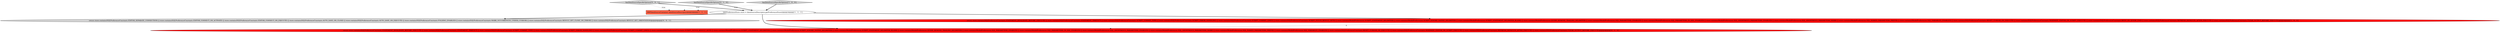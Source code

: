 digraph {
0 [style = filled, label = "DBPPreferenceStore store = dataSourceDescriptor.getPreferenceStore()@@@3@@@['1', '1', '1']", fillcolor = white, shape = ellipse image = "AAA0AAABBB1BBB"];
6 [style = filled, label = "hasDataSourceSpecificOptions['0', '0', '1']", fillcolor = lightgray, shape = diamond image = "AAA0AAABBB3BBB"];
7 [style = filled, label = "return store.contains(SQLPreferenceConstants.EDITOR_SEPARATE_CONNECTION) || store.contains(SQLPreferenceConstants.EDITOR_CONNECT_ON_ACTIVATE) || store.contains(SQLPreferenceConstants.EDITOR_CONNECT_ON_EXECUTE) || store.contains(SQLPreferenceConstants.AUTO_SAVE_ON_CLOSE) || store.contains(SQLPreferenceConstants.AUTO_SAVE_ON_EXECUTE) || store.contains(SQLPreferenceConstants.FOLDING_ENABLED) || store.contains(SQLPreferenceConstants.MARK_OCCURRENCES_UNDER_CURSOR) || store.contains(SQLPreferenceConstants.RESULT_SET_CLOSE_ON_ERROR) || store.contains(SQLPreferenceConstants.RESULT_SET_ORIENTATION)@@@4@@@['0', '0', '1']", fillcolor = lightgray, shape = ellipse image = "AAA0AAABBB3BBB"];
4 [style = filled, label = "return store.contains(SQLPreferenceConstants.STATEMENT_INVALIDATE_BEFORE_EXECUTE) || store.contains(SQLPreferenceConstants.STATEMENT_TIMEOUT) || store.contains(SQLPreferenceConstants.SCRIPT_COMMIT_TYPE) || store.contains(SQLPreferenceConstants.SCRIPT_ERROR_HANDLING) || store.contains(SQLPreferenceConstants.SCRIPT_COMMIT_LINES) || store.contains(SQLPreferenceConstants.SCRIPT_FETCH_RESULT_SETS) || store.contains(ModelPreferences.SCRIPT_STATEMENT_DELIMITER) || store.contains(ModelPreferences.SCRIPT_IGNORE_NATIVE_DELIMITER) || store.contains(ModelPreferences.SCRIPT_STATEMENT_DELIMITER_BLANK) || store.contains(ModelPreferences.QUERY_REMOVE_TRAILING_DELIMITER) || store.contains(ModelPreferences.SQL_PARAMETERS_ENABLED) || store.contains(ModelPreferences.SQL_PARAMETERS_IN_DDL_ENABLED) || store.contains(ModelPreferences.SQL_ANONYMOUS_PARAMETERS_ENABLED) || store.contains(ModelPreferences.SQL_ANONYMOUS_PARAMETERS_MARK) || store.contains(ModelPreferences.SQL_NAMED_PARAMETERS_PREFIX) || store.contains(ModelPreferences.SQL_VARIABLES_ENABLED) || store.contains(SQLPreferenceConstants.RESET_CURSOR_ON_EXECUTE) || store.contains(SQLPreferenceConstants.MAXIMIZE_EDITOR_ON_SCRIPT_EXECUTE) || store.contains(SQLPreferenceConstants.REFRESH_DEFAULTS_AFTER_EXECUTE) || store.contains(SQLPreferenceConstants.CLEAR_OUTPUT_BEFORE_EXECUTE)@@@4@@@['0', '1', '0']", fillcolor = red, shape = ellipse image = "AAA1AAABBB2BBB"];
1 [style = filled, label = "return store.contains(SQLPreferenceConstants.STATEMENT_INVALIDATE_BEFORE_EXECUTE) || store.contains(SQLPreferenceConstants.STATEMENT_TIMEOUT) || store.contains(SQLPreferenceConstants.SCRIPT_COMMIT_TYPE) || store.contains(SQLPreferenceConstants.SCRIPT_ERROR_HANDLING) || store.contains(SQLPreferenceConstants.SCRIPT_COMMIT_LINES) || store.contains(SQLPreferenceConstants.SCRIPT_FETCH_RESULT_SETS) || store.contains(ModelPreferences.SCRIPT_STATEMENT_DELIMITER) || store.contains(ModelPreferences.SCRIPT_IGNORE_NATIVE_DELIMITER) || store.contains(ModelPreferences.SCRIPT_STATEMENT_DELIMITER_BLANK) || store.contains(ModelPreferences.QUERY_REMOVE_TRAILING_DELIMITER) || store.contains(ModelPreferences.SQL_PARAMETERS_ENABLED) || store.contains(ModelPreferences.SQL_PARAMETERS_IN_DDL_ENABLED) || store.contains(ModelPreferences.SQL_ANONYMOUS_PARAMETERS_ENABLED) || store.contains(ModelPreferences.SQL_ANONYMOUS_PARAMETERS_MARK) || store.contains(ModelPreferences.SQL_NAMED_PARAMETERS_PREFIX) || store.contains(ModelPreferences.SQL_VARIABLES_ENABLED) || store.contains(SQLPreferenceConstants.RESET_CURSOR_ON_EXECUTE) || store.contains(SQLPreferenceConstants.MAXIMIZE_EDITOR_ON_SCRIPT_EXECUTE) || store.contains(SQLPreferenceConstants.BEEP_ON_QUERY_END) || store.contains(SQLPreferenceConstants.REFRESH_DEFAULTS_AFTER_EXECUTE) || store.contains(SQLPreferenceConstants.CLEAR_OUTPUT_BEFORE_EXECUTE)@@@4@@@['1', '0', '0']", fillcolor = red, shape = ellipse image = "AAA1AAABBB1BBB"];
3 [style = filled, label = "DBPDataSourceContainer dataSourceDescriptor@@@2@@@['1', '1', '1']", fillcolor = tomato, shape = box image = "AAA0AAABBB1BBB"];
2 [style = filled, label = "hasDataSourceSpecificOptions['1', '0', '0']", fillcolor = lightgray, shape = diamond image = "AAA0AAABBB1BBB"];
5 [style = filled, label = "hasDataSourceSpecificOptions['0', '1', '0']", fillcolor = lightgray, shape = diamond image = "AAA0AAABBB2BBB"];
2->3 [style = dotted, label="true"];
1->4 [style = dashed, label="0"];
2->0 [style = bold, label=""];
6->0 [style = bold, label=""];
5->3 [style = dotted, label="true"];
5->0 [style = bold, label=""];
6->3 [style = dotted, label="true"];
0->4 [style = bold, label=""];
0->1 [style = bold, label=""];
0->7 [style = bold, label=""];
}
